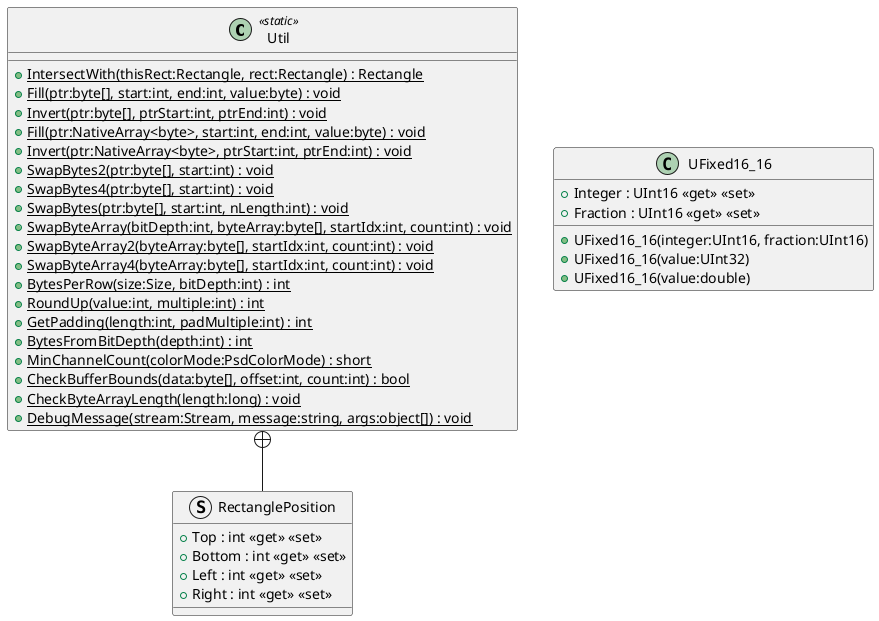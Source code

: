 @startuml
class Util <<static>> {
    + {static} IntersectWith(thisRect:Rectangle, rect:Rectangle) : Rectangle
    {static} + Fill(ptr:byte[], start:int, end:int, value:byte) : void
    {static} + Invert(ptr:byte[], ptrStart:int, ptrEnd:int) : void
    {static} + Fill(ptr:NativeArray<byte>, start:int, end:int, value:byte) : void
    {static} + Invert(ptr:NativeArray<byte>, ptrStart:int, ptrEnd:int) : void
    {static} + SwapBytes2(ptr:byte[], start:int) : void
    {static} + SwapBytes4(ptr:byte[], start:int) : void
    {static} + SwapBytes(ptr:byte[], start:int, nLength:int) : void
    + {static} SwapByteArray(bitDepth:int, byteArray:byte[], startIdx:int, count:int) : void
    + {static} SwapByteArray2(byteArray:byte[], startIdx:int, count:int) : void
    + {static} SwapByteArray4(byteArray:byte[], startIdx:int, count:int) : void
    + {static} BytesPerRow(size:Size, bitDepth:int) : int
    + {static} RoundUp(value:int, multiple:int) : int
    + {static} GetPadding(length:int, padMultiple:int) : int
    + {static} BytesFromBitDepth(depth:int) : int
    + {static} MinChannelCount(colorMode:PsdColorMode) : short
    + {static} CheckBufferBounds(data:byte[], offset:int, count:int) : bool
    + {static} CheckByteArrayLength(length:long) : void
    + {static} DebugMessage(stream:Stream, message:string, args:object[]) : void
}
class UFixed16_16 {
    + Integer : UInt16 <<get>> <<set>>
    + Fraction : UInt16 <<get>> <<set>>
    + UFixed16_16(integer:UInt16, fraction:UInt16)
    + UFixed16_16(value:UInt32)
    + UFixed16_16(value:double)
}
struct RectanglePosition {
    + Top : int <<get>> <<set>>
    + Bottom : int <<get>> <<set>>
    + Left : int <<get>> <<set>>
    + Right : int <<get>> <<set>>
}
Util +-- RectanglePosition
@enduml
